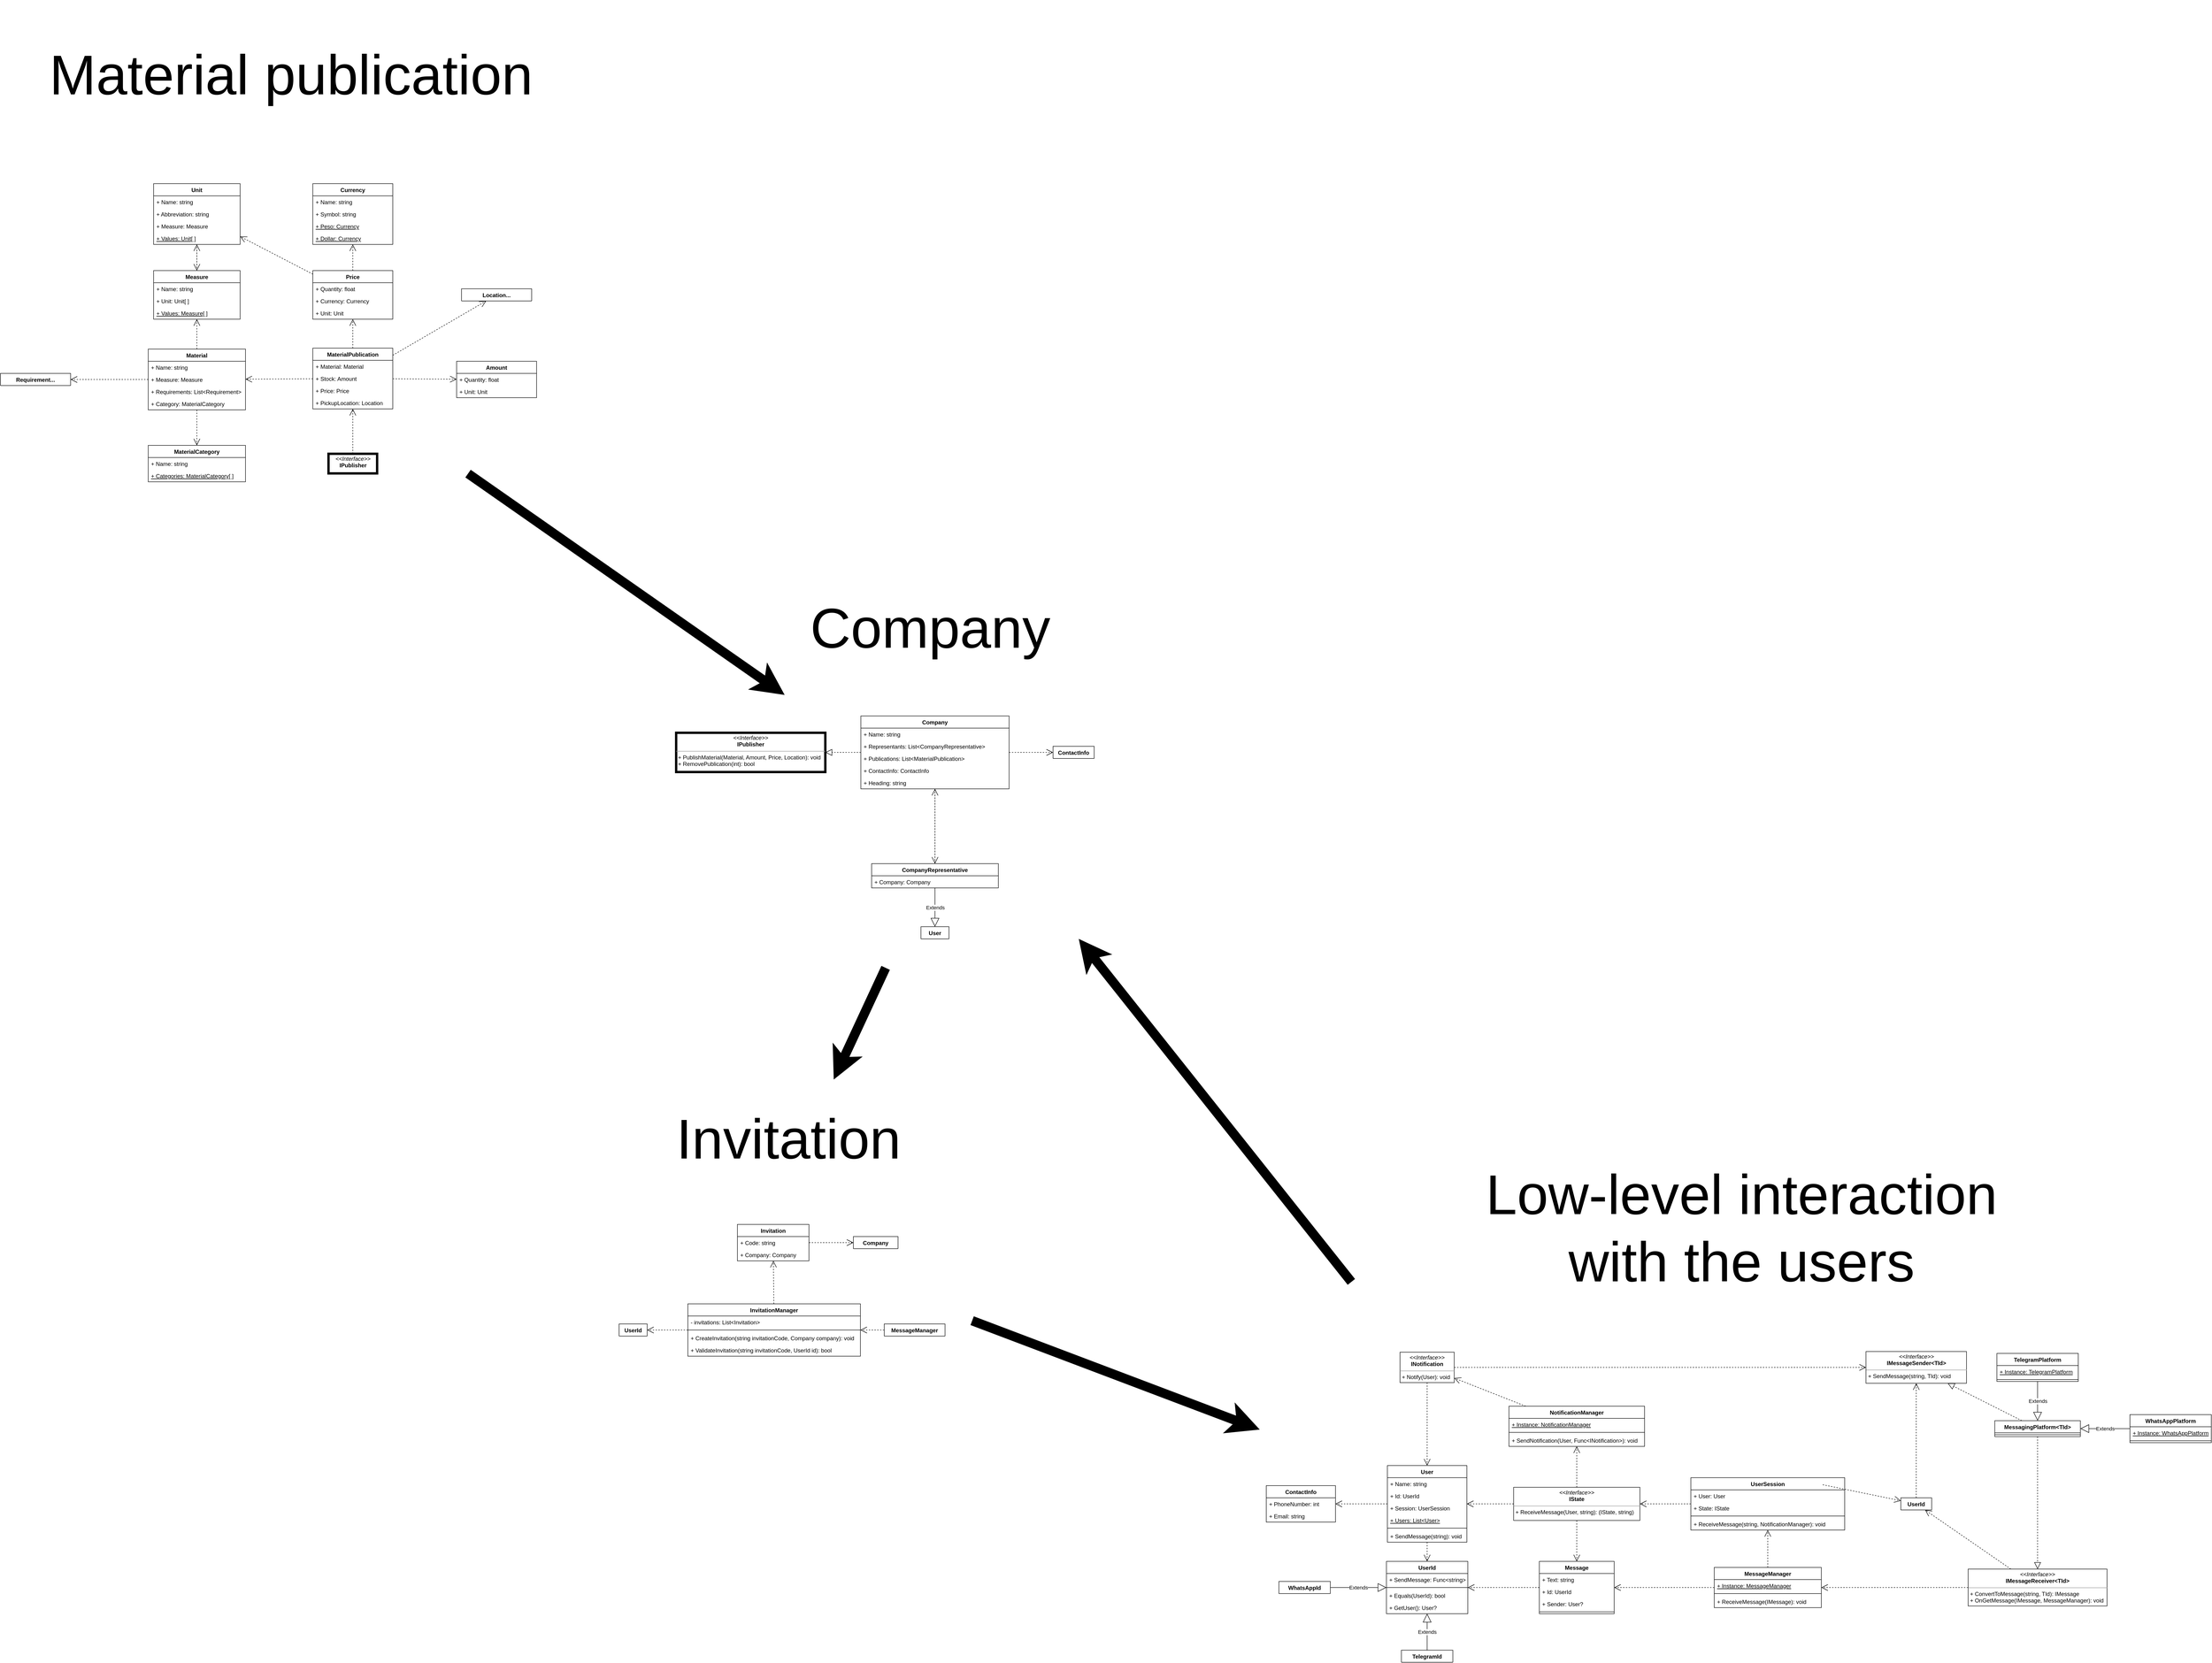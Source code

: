<mxfile>
    <diagram id="C5RBs43oDa-KdzZeNtuy" name="Page-1">
        <mxGraphModel dx="4149" dy="3430" grid="0" gridSize="10" guides="1" tooltips="1" connect="1" arrows="1" fold="1" page="0" pageScale="1" pageWidth="827" pageHeight="1169" math="0" shadow="0">
            <root>
                <mxCell id="WIyWlLk6GJQsqaUBKTNV-0"/>
                <mxCell id="WIyWlLk6GJQsqaUBKTNV-1" parent="WIyWlLk6GJQsqaUBKTNV-0"/>
                <mxCell id="SNIHwiunDkbFm7c5sR0U-5" value="User" style="swimlane;fontStyle=1;align=center;verticalAlign=top;childLayout=stackLayout;horizontal=1;startSize=26;horizontalStack=0;resizeParent=1;resizeParentMax=0;resizeLast=0;collapsible=1;marginBottom=0;fillColor=#FFFFFF;fontColor=#000000;" parent="WIyWlLk6GJQsqaUBKTNV-1" vertex="1">
                    <mxGeometry x="-77" y="508" width="170" height="164" as="geometry">
                        <mxRectangle x="80" y="60" width="60" height="26" as="alternateBounds"/>
                    </mxGeometry>
                </mxCell>
                <mxCell id="SNIHwiunDkbFm7c5sR0U-9" value="+ Name: string" style="text;strokeColor=none;align=left;verticalAlign=top;spacingLeft=4;spacingRight=4;overflow=hidden;rotatable=0;points=[[0,0.5],[1,0.5]];portConstraint=eastwest;fillColor=none;" parent="SNIHwiunDkbFm7c5sR0U-5" vertex="1">
                    <mxGeometry y="26" width="170" height="26" as="geometry"/>
                </mxCell>
                <mxCell id="1" value="+ Id: UserId" style="text;strokeColor=none;align=left;verticalAlign=top;spacingLeft=4;spacingRight=4;overflow=hidden;rotatable=0;points=[[0,0.5],[1,0.5]];portConstraint=eastwest;fillColor=none;" parent="SNIHwiunDkbFm7c5sR0U-5" vertex="1">
                    <mxGeometry y="52" width="170" height="26" as="geometry"/>
                </mxCell>
                <mxCell id="Xsf8VFBO3j0tMAS3_5td-28" value="+ Session: UserSession" style="text;strokeColor=none;align=left;verticalAlign=top;spacingLeft=4;spacingRight=4;overflow=hidden;rotatable=0;points=[[0,0.5],[1,0.5]];portConstraint=eastwest;fillColor=none;" parent="SNIHwiunDkbFm7c5sR0U-5" vertex="1">
                    <mxGeometry y="78" width="170" height="26" as="geometry"/>
                </mxCell>
                <mxCell id="SNIHwiunDkbFm7c5sR0U-35" value="+ Users: List&lt;User&gt;" style="text;strokeColor=none;align=left;verticalAlign=top;spacingLeft=4;spacingRight=4;overflow=hidden;rotatable=0;points=[[0,0.5],[1,0.5]];portConstraint=eastwest;fontStyle=4;fillColor=none;" parent="SNIHwiunDkbFm7c5sR0U-5" vertex="1">
                    <mxGeometry y="104" width="170" height="26" as="geometry"/>
                </mxCell>
                <mxCell id="SNIHwiunDkbFm7c5sR0U-7" value="" style="line;strokeWidth=1;align=left;verticalAlign=middle;spacingTop=-1;spacingLeft=3;spacingRight=3;rotatable=0;labelPosition=right;points=[];portConstraint=eastwest;fillColor=none;" parent="SNIHwiunDkbFm7c5sR0U-5" vertex="1">
                    <mxGeometry y="130" width="170" height="8" as="geometry"/>
                </mxCell>
                <mxCell id="0" value="+ SendMessage(string): void" style="text;strokeColor=none;align=left;verticalAlign=top;spacingLeft=4;spacingRight=4;overflow=hidden;rotatable=0;points=[[0,0.5],[1,0.5]];portConstraint=eastwest;fillColor=none;" parent="SNIHwiunDkbFm7c5sR0U-5" vertex="1">
                    <mxGeometry y="138" width="170" height="26" as="geometry"/>
                </mxCell>
                <mxCell id="SNIHwiunDkbFm7c5sR0U-15" value="UserSession" style="swimlane;fontStyle=1;align=center;verticalAlign=top;childLayout=stackLayout;horizontal=1;startSize=26;horizontalStack=0;resizeParent=1;resizeParentMax=0;resizeLast=0;collapsible=1;marginBottom=0;fillColor=#FFFFFF;fontColor=#000000;" parent="WIyWlLk6GJQsqaUBKTNV-1" vertex="1">
                    <mxGeometry x="572" y="534" width="329" height="112" as="geometry">
                        <mxRectangle x="684" y="-24" width="110" height="26" as="alternateBounds"/>
                    </mxGeometry>
                </mxCell>
                <mxCell id="SNIHwiunDkbFm7c5sR0U-16" value="+ User: User" style="text;strokeColor=none;align=left;verticalAlign=top;spacingLeft=4;spacingRight=4;overflow=hidden;rotatable=0;points=[[0,0.5],[1,0.5]];portConstraint=eastwest;fillColor=none;" parent="SNIHwiunDkbFm7c5sR0U-15" vertex="1">
                    <mxGeometry y="26" width="329" height="26" as="geometry"/>
                </mxCell>
                <mxCell id="Xsf8VFBO3j0tMAS3_5td-1" value="+ State: IState" style="text;strokeColor=none;align=left;verticalAlign=top;spacingLeft=4;spacingRight=4;overflow=hidden;rotatable=0;points=[[0,0.5],[1,0.5]];portConstraint=eastwest;fillColor=none;" parent="SNIHwiunDkbFm7c5sR0U-15" vertex="1">
                    <mxGeometry y="52" width="329" height="26" as="geometry"/>
                </mxCell>
                <mxCell id="SNIHwiunDkbFm7c5sR0U-17" value="" style="line;strokeWidth=1;align=left;verticalAlign=middle;spacingTop=-1;spacingLeft=3;spacingRight=3;rotatable=0;labelPosition=right;points=[];portConstraint=eastwest;fillColor=none;" parent="SNIHwiunDkbFm7c5sR0U-15" vertex="1">
                    <mxGeometry y="78" width="329" height="8" as="geometry"/>
                </mxCell>
                <mxCell id="SNIHwiunDkbFm7c5sR0U-18" value="+ ReceiveMessage(string, NotificationManager): void" style="text;strokeColor=none;align=left;verticalAlign=top;spacingLeft=4;spacingRight=4;overflow=hidden;rotatable=0;points=[[0,0.5],[1,0.5]];portConstraint=eastwest;fillColor=none;" parent="SNIHwiunDkbFm7c5sR0U-15" vertex="1">
                    <mxGeometry y="86" width="329" height="26" as="geometry"/>
                </mxCell>
                <mxCell id="SNIHwiunDkbFm7c5sR0U-19" value="Message" style="swimlane;fontStyle=1;align=center;verticalAlign=top;childLayout=stackLayout;horizontal=1;startSize=26;horizontalStack=0;resizeParent=1;resizeParentMax=0;resizeLast=0;collapsible=1;marginBottom=0;fillColor=#FFFFFF;fontColor=#000000;" parent="WIyWlLk6GJQsqaUBKTNV-1" vertex="1">
                    <mxGeometry x="248" y="713" width="160" height="112" as="geometry">
                        <mxRectangle x="300" y="185" width="90" height="26" as="alternateBounds"/>
                    </mxGeometry>
                </mxCell>
                <mxCell id="SNIHwiunDkbFm7c5sR0U-20" value="+ Text: string" style="text;strokeColor=none;align=left;verticalAlign=top;spacingLeft=4;spacingRight=4;overflow=hidden;rotatable=0;points=[[0,0.5],[1,0.5]];portConstraint=eastwest;fillColor=none;" parent="SNIHwiunDkbFm7c5sR0U-19" vertex="1">
                    <mxGeometry y="26" width="160" height="26" as="geometry"/>
                </mxCell>
                <mxCell id="Xsf8VFBO3j0tMAS3_5td-10" value="+ Id: UserId" style="text;strokeColor=none;align=left;verticalAlign=top;spacingLeft=4;spacingRight=4;overflow=hidden;rotatable=0;points=[[0,0.5],[1,0.5]];portConstraint=eastwest;fillColor=none;" parent="SNIHwiunDkbFm7c5sR0U-19" vertex="1">
                    <mxGeometry y="52" width="160" height="26" as="geometry"/>
                </mxCell>
                <mxCell id="16" value="+ Sender: User?" style="text;strokeColor=none;align=left;verticalAlign=top;spacingLeft=4;spacingRight=4;overflow=hidden;rotatable=0;points=[[0,0.5],[1,0.5]];portConstraint=eastwest;fillColor=none;" parent="SNIHwiunDkbFm7c5sR0U-19" vertex="1">
                    <mxGeometry y="78" width="160" height="26" as="geometry"/>
                </mxCell>
                <mxCell id="SNIHwiunDkbFm7c5sR0U-21" value="" style="line;strokeWidth=1;align=left;verticalAlign=middle;spacingTop=-1;spacingLeft=3;spacingRight=3;rotatable=0;labelPosition=right;points=[];portConstraint=eastwest;fillColor=none;" parent="SNIHwiunDkbFm7c5sR0U-19" vertex="1">
                    <mxGeometry y="104" width="160" height="8" as="geometry"/>
                </mxCell>
                <mxCell id="SNIHwiunDkbFm7c5sR0U-23" value="NotificationManager" style="swimlane;fontStyle=1;align=center;verticalAlign=top;childLayout=stackLayout;horizontal=1;startSize=26;horizontalStack=0;resizeParent=1;resizeParentMax=0;resizeLast=0;collapsible=1;marginBottom=0;fillColor=#FFFFFF;fontColor=#000000;" parent="WIyWlLk6GJQsqaUBKTNV-1" vertex="1">
                    <mxGeometry x="183" y="381" width="290" height="86" as="geometry">
                        <mxRectangle x="530" y="280" width="150" height="26" as="alternateBounds"/>
                    </mxGeometry>
                </mxCell>
                <mxCell id="SNIHwiunDkbFm7c5sR0U-26" value="+ Instance: NotificationManager" style="text;strokeColor=none;align=left;verticalAlign=top;spacingLeft=4;spacingRight=4;overflow=hidden;rotatable=0;points=[[0,0.5],[1,0.5]];portConstraint=eastwest;fillColor=none;fontStyle=4" parent="SNIHwiunDkbFm7c5sR0U-23" vertex="1">
                    <mxGeometry y="26" width="290" height="26" as="geometry"/>
                </mxCell>
                <mxCell id="SNIHwiunDkbFm7c5sR0U-25" value="" style="line;strokeWidth=1;align=left;verticalAlign=middle;spacingTop=-1;spacingLeft=3;spacingRight=3;rotatable=0;labelPosition=right;points=[];portConstraint=eastwest;fillColor=none;" parent="SNIHwiunDkbFm7c5sR0U-23" vertex="1">
                    <mxGeometry y="52" width="290" height="8" as="geometry"/>
                </mxCell>
                <mxCell id="Xsf8VFBO3j0tMAS3_5td-30" value="+ SendNotification(User, Func&lt;INotification&gt;): void" style="text;strokeColor=none;align=left;verticalAlign=top;spacingLeft=4;spacingRight=4;overflow=hidden;rotatable=0;points=[[0,0.5],[1,0.5]];portConstraint=eastwest;fillColor=none;" parent="SNIHwiunDkbFm7c5sR0U-23" vertex="1">
                    <mxGeometry y="60" width="290" height="26" as="geometry"/>
                </mxCell>
                <mxCell id="Xsf8VFBO3j0tMAS3_5td-4" value="" style="endArrow=open;endSize=12;dashed=1;html=1;rounded=0;" parent="WIyWlLk6GJQsqaUBKTNV-1" source="SNIHwiunDkbFm7c5sR0U-15" target="35" edge="1">
                    <mxGeometry x="0.004" y="105" width="160" relative="1" as="geometry">
                        <mxPoint x="238" y="828" as="sourcePoint"/>
                        <mxPoint x="528" y="590" as="targetPoint"/>
                        <mxPoint as="offset"/>
                    </mxGeometry>
                </mxCell>
                <mxCell id="Xsf8VFBO3j0tMAS3_5td-5" value="" style="endArrow=open;endSize=12;dashed=1;html=1;rounded=0;" parent="WIyWlLk6GJQsqaUBKTNV-1" source="35" target="SNIHwiunDkbFm7c5sR0U-23" edge="1">
                    <mxGeometry x="0.004" y="105" width="160" relative="1" as="geometry">
                        <mxPoint x="328" y="560" as="sourcePoint"/>
                        <mxPoint x="91.65" y="978" as="targetPoint"/>
                        <mxPoint as="offset"/>
                    </mxGeometry>
                </mxCell>
                <mxCell id="Xsf8VFBO3j0tMAS3_5td-7" value="" style="endArrow=open;endSize=12;dashed=1;html=1;rounded=0;" parent="WIyWlLk6GJQsqaUBKTNV-1" source="SNIHwiunDkbFm7c5sR0U-23" target="33" edge="1">
                    <mxGeometry x="0.004" y="105" width="160" relative="1" as="geometry">
                        <mxPoint x="298" y="1008" as="sourcePoint"/>
                        <mxPoint x="88.0" y="424" as="targetPoint"/>
                        <mxPoint as="offset"/>
                    </mxGeometry>
                </mxCell>
                <mxCell id="Xsf8VFBO3j0tMAS3_5td-20" value="MessageManager" style="swimlane;fontStyle=1;align=center;verticalAlign=top;childLayout=stackLayout;horizontal=1;startSize=26;horizontalStack=0;resizeParent=1;resizeParentMax=0;resizeLast=0;collapsible=1;marginBottom=0;fillColor=#FFFFFF;fontColor=#000000;" parent="WIyWlLk6GJQsqaUBKTNV-1" vertex="1">
                    <mxGeometry x="622" y="726" width="229" height="86" as="geometry">
                        <mxRectangle x="550" y="283" width="130" height="26" as="alternateBounds"/>
                    </mxGeometry>
                </mxCell>
                <mxCell id="15" value="+ Instance: MessageManager" style="text;strokeColor=none;align=left;verticalAlign=top;spacingLeft=4;spacingRight=4;overflow=hidden;rotatable=0;points=[[0,0.5],[1,0.5]];portConstraint=eastwest;fillColor=none;fontStyle=4" parent="Xsf8VFBO3j0tMAS3_5td-20" vertex="1">
                    <mxGeometry y="26" width="229" height="26" as="geometry"/>
                </mxCell>
                <mxCell id="Xsf8VFBO3j0tMAS3_5td-21" value="" style="line;strokeWidth=1;align=left;verticalAlign=middle;spacingTop=-1;spacingLeft=3;spacingRight=3;rotatable=0;labelPosition=right;points=[];portConstraint=eastwest;fillColor=none;" parent="Xsf8VFBO3j0tMAS3_5td-20" vertex="1">
                    <mxGeometry y="52" width="229" height="8" as="geometry"/>
                </mxCell>
                <mxCell id="Xsf8VFBO3j0tMAS3_5td-22" value="+ ReceiveMessage(IMessage): void" style="text;strokeColor=none;align=left;verticalAlign=top;spacingLeft=4;spacingRight=4;overflow=hidden;rotatable=0;points=[[0,0.5],[1,0.5]];portConstraint=eastwest;fillColor=none;" parent="Xsf8VFBO3j0tMAS3_5td-20" vertex="1">
                    <mxGeometry y="60" width="229" height="26" as="geometry"/>
                </mxCell>
                <mxCell id="Xsf8VFBO3j0tMAS3_5td-24" value="" style="endArrow=open;endSize=12;dashed=1;html=1;rounded=0;" parent="WIyWlLk6GJQsqaUBKTNV-1" source="34" target="Xsf8VFBO3j0tMAS3_5td-20" edge="1">
                    <mxGeometry x="0.004" y="105" width="160" relative="1" as="geometry">
                        <mxPoint x="957" y="769" as="sourcePoint"/>
                        <mxPoint x="681.782" y="746" as="targetPoint"/>
                        <mxPoint as="offset"/>
                    </mxGeometry>
                </mxCell>
                <mxCell id="Xsf8VFBO3j0tMAS3_5td-25" value="" style="endArrow=open;endSize=12;dashed=1;html=1;rounded=0;" parent="WIyWlLk6GJQsqaUBKTNV-1" source="Xsf8VFBO3j0tMAS3_5td-20" target="SNIHwiunDkbFm7c5sR0U-19" edge="1">
                    <mxGeometry x="0.004" y="105" width="160" relative="1" as="geometry">
                        <mxPoint x="908" y="1046" as="sourcePoint"/>
                        <mxPoint x="268" y="1016" as="targetPoint"/>
                        <mxPoint as="offset"/>
                    </mxGeometry>
                </mxCell>
                <mxCell id="Xsf8VFBO3j0tMAS3_5td-29" value="" style="endArrow=open;endSize=12;dashed=1;html=1;rounded=0;" parent="WIyWlLk6GJQsqaUBKTNV-1" source="33" target="SNIHwiunDkbFm7c5sR0U-5" edge="1">
                    <mxGeometry x="0.004" y="105" width="160" relative="1" as="geometry">
                        <mxPoint x="8" y="454" as="sourcePoint"/>
                        <mxPoint x="218" y="728" as="targetPoint"/>
                        <mxPoint as="offset"/>
                    </mxGeometry>
                </mxCell>
                <mxCell id="Xsf8VFBO3j0tMAS3_5td-31" value="" style="endArrow=open;endSize=12;dashed=1;html=1;rounded=0;" parent="WIyWlLk6GJQsqaUBKTNV-1" source="35" target="SNIHwiunDkbFm7c5sR0U-5" edge="1">
                    <mxGeometry x="0.004" y="105" width="160" relative="1" as="geometry">
                        <mxPoint x="128" y="590" as="sourcePoint"/>
                        <mxPoint x="158" y="608" as="targetPoint"/>
                        <mxPoint as="offset"/>
                    </mxGeometry>
                </mxCell>
                <mxCell id="Xsf8VFBO3j0tMAS3_5td-32" value="" style="endArrow=open;endSize=12;dashed=1;html=1;rounded=0;" parent="WIyWlLk6GJQsqaUBKTNV-1" source="35" target="SNIHwiunDkbFm7c5sR0U-19" edge="1">
                    <mxGeometry x="0.004" y="105" width="160" relative="1" as="geometry">
                        <mxPoint x="328" y="620" as="sourcePoint"/>
                        <mxPoint x="328" y="668" as="targetPoint"/>
                        <mxPoint as="offset"/>
                    </mxGeometry>
                </mxCell>
                <mxCell id="4" value="UserId" style="swimlane;fontStyle=1;align=center;verticalAlign=top;childLayout=stackLayout;horizontal=1;startSize=26;horizontalStack=0;resizeParent=1;resizeParentMax=0;resizeLast=0;collapsible=1;marginBottom=0;fillColor=#FFFFFF;fontColor=#000000;" parent="WIyWlLk6GJQsqaUBKTNV-1" vertex="1">
                    <mxGeometry x="-79" y="713" width="174" height="112" as="geometry">
                        <mxRectangle x="33" y="155" width="60" height="26" as="alternateBounds"/>
                    </mxGeometry>
                </mxCell>
                <mxCell id="54" value="+ SendMessage: Func&lt;string&gt;" style="text;strokeColor=none;align=left;verticalAlign=top;spacingLeft=4;spacingRight=4;overflow=hidden;rotatable=0;points=[[0,0.5],[1,0.5]];portConstraint=eastwest;fillColor=none;" parent="4" vertex="1">
                    <mxGeometry y="26" width="174" height="26" as="geometry"/>
                </mxCell>
                <mxCell id="9" value="" style="line;strokeWidth=1;align=left;verticalAlign=middle;spacingTop=-1;spacingLeft=3;spacingRight=3;rotatable=0;labelPosition=right;points=[];portConstraint=eastwest;fillColor=none;" parent="4" vertex="1">
                    <mxGeometry y="52" width="174" height="8" as="geometry"/>
                </mxCell>
                <mxCell id="56" value="+ Equals(UserId): bool" style="text;strokeColor=none;align=left;verticalAlign=top;spacingLeft=4;spacingRight=4;overflow=hidden;rotatable=0;points=[[0,0.5],[1,0.5]];portConstraint=eastwest;fontStyle=0;fillColor=none;" parent="4" vertex="1">
                    <mxGeometry y="60" width="174" height="26" as="geometry"/>
                </mxCell>
                <mxCell id="57" value="+ GetUser(): User?" style="text;strokeColor=none;align=left;verticalAlign=top;spacingLeft=4;spacingRight=4;overflow=hidden;rotatable=0;points=[[0,0.5],[1,0.5]];portConstraint=eastwest;fontStyle=0;fillColor=none;" parent="4" vertex="1">
                    <mxGeometry y="86" width="174" height="26" as="geometry"/>
                </mxCell>
                <mxCell id="12" value="" style="endArrow=open;endSize=12;dashed=1;html=1;rounded=0;" parent="WIyWlLk6GJQsqaUBKTNV-1" source="SNIHwiunDkbFm7c5sR0U-5" target="4" edge="1">
                    <mxGeometry x="0.004" y="105" width="160" relative="1" as="geometry">
                        <mxPoint x="608" y="854.456" as="sourcePoint"/>
                        <mxPoint x="518" y="823.509" as="targetPoint"/>
                        <mxPoint as="offset"/>
                    </mxGeometry>
                </mxCell>
                <mxCell id="13" value="" style="endArrow=open;endSize=12;dashed=1;html=1;rounded=0;" parent="WIyWlLk6GJQsqaUBKTNV-1" source="SNIHwiunDkbFm7c5sR0U-19" target="4" edge="1">
                    <mxGeometry x="0.004" y="105" width="160" relative="1" as="geometry">
                        <mxPoint x="542.412" y="749" as="sourcePoint"/>
                        <mxPoint x="328" y="786" as="targetPoint"/>
                        <mxPoint as="offset"/>
                    </mxGeometry>
                </mxCell>
                <mxCell id="14" value="" style="endArrow=open;endSize=12;dashed=1;html=1;rounded=0;" parent="WIyWlLk6GJQsqaUBKTNV-1" source="Xsf8VFBO3j0tMAS3_5td-20" target="SNIHwiunDkbFm7c5sR0U-15" edge="1">
                    <mxGeometry x="0.004" y="105" width="160" relative="1" as="geometry">
                        <mxPoint x="524" y="851" as="sourcePoint"/>
                        <mxPoint x="612" y="668" as="targetPoint"/>
                        <mxPoint as="offset"/>
                    </mxGeometry>
                </mxCell>
                <mxCell id="26" value="" style="endArrow=open;endSize=12;dashed=1;html=1;rounded=0;" parent="WIyWlLk6GJQsqaUBKTNV-1" target="41" edge="1">
                    <mxGeometry x="0.004" y="105" width="160" relative="1" as="geometry">
                        <mxPoint x="854" y="549" as="sourcePoint"/>
                        <mxPoint x="1028" y="597" as="targetPoint"/>
                        <mxPoint as="offset"/>
                    </mxGeometry>
                </mxCell>
                <mxCell id="27" value="MessagingPlatform&lt;TId&gt;" style="swimlane;fontStyle=1;align=center;verticalAlign=top;childLayout=stackLayout;horizontal=1;startSize=26;horizontalStack=0;resizeParent=1;resizeParentMax=0;resizeLast=0;collapsible=1;marginBottom=0;fillColor=#FFFFFF;fontColor=#000000;" parent="WIyWlLk6GJQsqaUBKTNV-1" vertex="1">
                    <mxGeometry x="1222" y="412" width="183" height="34" as="geometry">
                        <mxRectangle x="1157" y="-151" width="140" height="26" as="alternateBounds"/>
                    </mxGeometry>
                </mxCell>
                <mxCell id="28" value="" style="line;strokeWidth=1;align=left;verticalAlign=middle;spacingTop=-1;spacingLeft=3;spacingRight=3;rotatable=0;labelPosition=right;points=[];portConstraint=eastwest;fillColor=none;" parent="27" vertex="1">
                    <mxGeometry y="26" width="183" height="8" as="geometry"/>
                </mxCell>
                <mxCell id="30" value="" style="endArrow=block;dashed=1;endFill=0;endSize=12;html=1;" parent="WIyWlLk6GJQsqaUBKTNV-1" source="27" target="34" edge="1">
                    <mxGeometry width="160" relative="1" as="geometry">
                        <mxPoint x="847" y="610" as="sourcePoint"/>
                        <mxPoint x="1086" y="707" as="targetPoint"/>
                    </mxGeometry>
                </mxCell>
                <mxCell id="31" value="" style="endArrow=block;dashed=1;endFill=0;endSize=12;html=1;" parent="WIyWlLk6GJQsqaUBKTNV-1" source="27" target="32" edge="1">
                    <mxGeometry width="160" relative="1" as="geometry">
                        <mxPoint x="1067" y="430" as="sourcePoint"/>
                        <mxPoint x="1067" y="749" as="targetPoint"/>
                    </mxGeometry>
                </mxCell>
                <mxCell id="32" value="&lt;p style=&quot;margin: 0px ; margin-top: 4px ; text-align: center&quot;&gt;&lt;i&gt;&amp;lt;&amp;lt;Interface&amp;gt;&amp;gt;&lt;/i&gt;&lt;br&gt;&lt;b&gt;IMessageSender&amp;lt;TId&amp;gt;&lt;/b&gt;&lt;/p&gt;&lt;hr size=&quot;1&quot;&gt;&lt;p style=&quot;margin: 0px ; margin-left: 4px&quot;&gt;+ SendMessage(string, TId): void&lt;/p&gt;" style="verticalAlign=top;align=left;overflow=fill;fontSize=12;fontFamily=Helvetica;html=1;" parent="WIyWlLk6GJQsqaUBKTNV-1" vertex="1">
                    <mxGeometry x="946.5" y="264" width="215" height="68" as="geometry"/>
                </mxCell>
                <mxCell id="33" value="&lt;p style=&quot;margin: 0px ; margin-top: 4px ; text-align: center&quot;&gt;&lt;i&gt;&amp;lt;&amp;lt;Interface&amp;gt;&amp;gt;&lt;/i&gt;&lt;br&gt;&lt;b&gt;INotification&lt;/b&gt;&lt;/p&gt;&lt;hr size=&quot;1&quot;&gt;&lt;p style=&quot;margin: 0px ; margin-left: 4px&quot;&gt;&lt;/p&gt;&lt;p style=&quot;margin: 0px ; margin-left: 4px&quot;&gt;+ Notify(User): void&lt;/p&gt;" style="verticalAlign=top;align=left;overflow=fill;fontSize=12;fontFamily=Helvetica;html=1;" parent="WIyWlLk6GJQsqaUBKTNV-1" vertex="1">
                    <mxGeometry x="-50" y="265.5" width="116" height="65" as="geometry"/>
                </mxCell>
                <mxCell id="34" value="&lt;p style=&quot;margin: 0px ; margin-top: 4px ; text-align: center&quot;&gt;&lt;i&gt;&amp;lt;&amp;lt;Interface&amp;gt;&amp;gt;&lt;/i&gt;&lt;br&gt;&lt;b&gt;IMessageReceiver&amp;lt;TId&amp;gt;&lt;/b&gt;&lt;/p&gt;&lt;hr size=&quot;1&quot;&gt;&lt;p style=&quot;margin: 0px ; margin-left: 4px&quot;&gt;&lt;/p&gt;&lt;p style=&quot;margin: 0px ; margin-left: 4px&quot;&gt;+ ConvertToMessage(string, TId): IMessage&lt;br&gt;&lt;/p&gt;&lt;p style=&quot;margin: 0px ; margin-left: 4px&quot;&gt;+ OnGetMessage(IMessage, MessageManager): void&lt;/p&gt;" style="verticalAlign=top;align=left;overflow=fill;fontSize=12;fontFamily=Helvetica;html=1;" parent="WIyWlLk6GJQsqaUBKTNV-1" vertex="1">
                    <mxGeometry x="1165" y="729.5" width="297" height="79" as="geometry"/>
                </mxCell>
                <mxCell id="35" value="&lt;p style=&quot;margin: 0px ; margin-top: 4px ; text-align: center&quot;&gt;&lt;i&gt;&amp;lt;&amp;lt;Interface&amp;gt;&amp;gt;&lt;/i&gt;&lt;br&gt;&lt;b&gt;IState&lt;/b&gt;&lt;/p&gt;&lt;hr size=&quot;1&quot;&gt;&lt;p style=&quot;margin: 0px ; margin-left: 4px&quot;&gt;&lt;/p&gt;&lt;p style=&quot;margin: 0px ; margin-left: 4px&quot;&gt;+ ReceiveMessage(User, string): (IState, string)&lt;/p&gt;&lt;br&gt;&lt;p style=&quot;margin: 0px 0px 0px 4px&quot;&gt;&lt;/p&gt;&lt;p style=&quot;margin: 0px 0px 0px 4px&quot;&gt;&lt;/p&gt;&lt;p style=&quot;margin: 0px 0px 0px 4px&quot;&gt;&lt;/p&gt;&lt;p style=&quot;margin: 0px 0px 0px 4px&quot;&gt;&lt;/p&gt;&lt;p style=&quot;margin: 0px 0px 0px 4px&quot;&gt;&lt;/p&gt;&lt;p style=&quot;margin: 0px 0px 0px 4px&quot;&gt;&lt;/p&gt;" style="verticalAlign=top;align=left;overflow=fill;fontSize=12;fontFamily=Helvetica;html=1;" parent="WIyWlLk6GJQsqaUBKTNV-1" vertex="1">
                    <mxGeometry x="193" y="554.5" width="270" height="71" as="geometry"/>
                </mxCell>
                <mxCell id="41" value="UserId" style="swimlane;fontStyle=1;align=center;verticalAlign=top;childLayout=stackLayout;horizontal=1;startSize=26;horizontalStack=0;resizeParent=1;resizeParentMax=0;resizeLast=0;collapsible=1;marginBottom=0;fillColor=#FFFFFF;fontColor=#000000;" parent="WIyWlLk6GJQsqaUBKTNV-1" vertex="1" collapsed="1">
                    <mxGeometry x="1021" y="577" width="66" height="26" as="geometry">
                        <mxRectangle x="1511" y="-136" width="181" height="112" as="alternateBounds"/>
                    </mxGeometry>
                </mxCell>
                <mxCell id="46" value="" style="endArrow=open;endSize=12;dashed=1;html=1;rounded=0;" parent="WIyWlLk6GJQsqaUBKTNV-1" source="41" target="32" edge="1">
                    <mxGeometry x="0.004" y="105" width="160" relative="1" as="geometry">
                        <mxPoint x="776.5" y="544" as="sourcePoint"/>
                        <mxPoint x="777" y="445" as="targetPoint"/>
                        <mxPoint as="offset"/>
                    </mxGeometry>
                </mxCell>
                <mxCell id="47" value="" style="endArrow=open;endSize=12;dashed=1;html=1;rounded=0;" parent="WIyWlLk6GJQsqaUBKTNV-1" source="34" target="41" edge="1">
                    <mxGeometry x="0.004" y="105" width="160" relative="1" as="geometry">
                        <mxPoint x="1081" y="600" as="sourcePoint"/>
                        <mxPoint x="1174" y="478" as="targetPoint"/>
                        <mxPoint as="offset"/>
                    </mxGeometry>
                </mxCell>
                <mxCell id="59" value="Extends" style="endArrow=block;endSize=16;endFill=0;html=1;" parent="WIyWlLk6GJQsqaUBKTNV-1" source="60" target="4" edge="1">
                    <mxGeometry width="160" relative="1" as="geometry">
                        <mxPoint x="-254" y="814" as="sourcePoint"/>
                        <mxPoint x="-94" y="814" as="targetPoint"/>
                    </mxGeometry>
                </mxCell>
                <mxCell id="60" value="WhatsAppId" style="swimlane;fontStyle=1;align=center;verticalAlign=top;childLayout=stackLayout;horizontal=1;startSize=26;horizontalStack=0;resizeParent=1;resizeParentMax=0;resizeLast=0;collapsible=1;marginBottom=0;fillColor=#FFFFFF;fontColor=#000000;" parent="WIyWlLk6GJQsqaUBKTNV-1" vertex="1" collapsed="1">
                    <mxGeometry x="-309" y="756" width="110" height="26" as="geometry">
                        <mxRectangle x="-235" y="65" width="174" height="34" as="alternateBounds"/>
                    </mxGeometry>
                </mxCell>
                <mxCell id="62" value="" style="line;strokeWidth=1;align=left;verticalAlign=middle;spacingTop=-1;spacingLeft=3;spacingRight=3;rotatable=0;labelPosition=right;points=[];portConstraint=eastwest;fillColor=none;" parent="60" vertex="1">
                    <mxGeometry y="26" width="110" height="8" as="geometry"/>
                </mxCell>
                <mxCell id="65" value="TelegramId" style="swimlane;fontStyle=1;align=center;verticalAlign=top;childLayout=stackLayout;horizontal=1;startSize=26;horizontalStack=0;resizeParent=1;resizeParentMax=0;resizeLast=0;collapsible=1;marginBottom=0;fillColor=#FFFFFF;fontColor=#000000;" parent="WIyWlLk6GJQsqaUBKTNV-1" vertex="1" collapsed="1">
                    <mxGeometry x="-47" y="903" width="110" height="26" as="geometry">
                        <mxRectangle x="-235" y="65" width="174" height="34" as="alternateBounds"/>
                    </mxGeometry>
                </mxCell>
                <mxCell id="66" value="" style="line;strokeWidth=1;align=left;verticalAlign=middle;spacingTop=-1;spacingLeft=3;spacingRight=3;rotatable=0;labelPosition=right;points=[];portConstraint=eastwest;fillColor=none;" parent="65" vertex="1">
                    <mxGeometry y="26" width="110" height="8" as="geometry"/>
                </mxCell>
                <mxCell id="67" value="Extends" style="endArrow=block;endSize=16;endFill=0;html=1;" parent="WIyWlLk6GJQsqaUBKTNV-1" source="65" target="4" edge="1">
                    <mxGeometry width="160" relative="1" as="geometry">
                        <mxPoint x="-189" y="767.463" as="sourcePoint"/>
                        <mxPoint x="-69" y="742.293" as="targetPoint"/>
                    </mxGeometry>
                </mxCell>
                <mxCell id="68" value="TelegramPlatform" style="swimlane;fontStyle=1;align=center;verticalAlign=top;childLayout=stackLayout;horizontal=1;startSize=26;horizontalStack=0;resizeParent=1;resizeParentMax=0;resizeLast=0;collapsible=1;marginBottom=0;fillColor=#FFFFFF;fontColor=#000000;" parent="WIyWlLk6GJQsqaUBKTNV-1" vertex="1">
                    <mxGeometry x="1226.5" y="268" width="174" height="60" as="geometry">
                        <mxRectangle x="1308" y="-250" width="135" height="26" as="alternateBounds"/>
                    </mxGeometry>
                </mxCell>
                <mxCell id="72" value="+ Instance: TelegramPlatform" style="text;strokeColor=none;align=left;verticalAlign=top;spacingLeft=4;spacingRight=4;overflow=hidden;rotatable=0;points=[[0,0.5],[1,0.5]];portConstraint=eastwest;fillColor=none;fontStyle=4" parent="68" vertex="1">
                    <mxGeometry y="26" width="174" height="26" as="geometry"/>
                </mxCell>
                <mxCell id="69" value="" style="line;strokeWidth=1;align=left;verticalAlign=middle;spacingTop=-1;spacingLeft=3;spacingRight=3;rotatable=0;labelPosition=right;points=[];portConstraint=eastwest;fillColor=none;" parent="68" vertex="1">
                    <mxGeometry y="52" width="174" height="8" as="geometry"/>
                </mxCell>
                <mxCell id="71" value="Extends" style="endArrow=block;endSize=16;endFill=0;html=1;" parent="WIyWlLk6GJQsqaUBKTNV-1" source="68" target="27" edge="1">
                    <mxGeometry width="160" relative="1" as="geometry">
                        <mxPoint x="1267" y="365" as="sourcePoint"/>
                        <mxPoint x="1387" y="365" as="targetPoint"/>
                    </mxGeometry>
                </mxCell>
                <mxCell id="75" value="WhatsAppPlatform" style="swimlane;fontStyle=1;align=center;verticalAlign=top;childLayout=stackLayout;horizontal=1;startSize=26;horizontalStack=0;resizeParent=1;resizeParentMax=0;resizeLast=0;collapsible=1;marginBottom=0;fillColor=#FFFFFF;fontColor=#000000;" parent="WIyWlLk6GJQsqaUBKTNV-1" vertex="1">
                    <mxGeometry x="1511" y="399" width="174" height="60" as="geometry">
                        <mxRectangle x="1308" y="-250" width="135" height="26" as="alternateBounds"/>
                    </mxGeometry>
                </mxCell>
                <mxCell id="76" value="+ Instance: WhatsAppPlatform" style="text;strokeColor=none;align=left;verticalAlign=top;spacingLeft=4;spacingRight=4;overflow=hidden;rotatable=0;points=[[0,0.5],[1,0.5]];portConstraint=eastwest;fillColor=none;fontStyle=4" parent="75" vertex="1">
                    <mxGeometry y="26" width="174" height="26" as="geometry"/>
                </mxCell>
                <mxCell id="77" value="" style="line;strokeWidth=1;align=left;verticalAlign=middle;spacingTop=-1;spacingLeft=3;spacingRight=3;rotatable=0;labelPosition=right;points=[];portConstraint=eastwest;fillColor=none;" parent="75" vertex="1">
                    <mxGeometry y="52" width="174" height="8" as="geometry"/>
                </mxCell>
                <mxCell id="78" value="Extends" style="endArrow=block;endSize=16;endFill=0;html=1;" parent="WIyWlLk6GJQsqaUBKTNV-1" source="75" target="27" edge="1">
                    <mxGeometry width="160" relative="1" as="geometry">
                        <mxPoint x="1323.5" y="338" as="sourcePoint"/>
                        <mxPoint x="1415" y="498" as="targetPoint"/>
                    </mxGeometry>
                </mxCell>
                <mxCell id="79" value="" style="endArrow=open;endSize=12;dashed=1;html=1;rounded=0;" parent="WIyWlLk6GJQsqaUBKTNV-1" source="33" target="32" edge="1">
                    <mxGeometry x="0.004" y="105" width="160" relative="1" as="geometry">
                        <mxPoint x="18" y="340.5" as="sourcePoint"/>
                        <mxPoint x="18" y="518" as="targetPoint"/>
                        <mxPoint as="offset"/>
                    </mxGeometry>
                </mxCell>
                <mxCell id="87" value="UserId" style="swimlane;fontStyle=1;align=center;verticalAlign=top;childLayout=stackLayout;horizontal=1;startSize=26;horizontalStack=0;resizeParent=1;resizeParentMax=0;resizeLast=0;collapsible=1;marginBottom=0;fillColor=#FFFFFF;fontColor=#000000;" parent="WIyWlLk6GJQsqaUBKTNV-1" vertex="1" collapsed="1">
                    <mxGeometry x="-1720" y="205" width="60" height="26" as="geometry">
                        <mxRectangle x="2" y="-422" width="170" height="34" as="alternateBounds"/>
                    </mxGeometry>
                </mxCell>
                <mxCell id="94" value="Invitation" style="swimlane;fontStyle=1;align=center;verticalAlign=top;childLayout=stackLayout;horizontal=1;startSize=26;horizontalStack=0;resizeParent=1;resizeParentMax=0;resizeLast=0;collapsible=1;marginBottom=0;fillColor=#FFFFFF;fontColor=#000000;" parent="WIyWlLk6GJQsqaUBKTNV-1" vertex="1">
                    <mxGeometry x="-1467" y="-8" width="153" height="78" as="geometry">
                        <mxRectangle x="530" y="280" width="150" height="26" as="alternateBounds"/>
                    </mxGeometry>
                </mxCell>
                <mxCell id="95" value="+ Code: string" style="text;strokeColor=none;align=left;verticalAlign=top;spacingLeft=4;spacingRight=4;overflow=hidden;rotatable=0;points=[[0,0.5],[1,0.5]];portConstraint=eastwest;fillColor=none;fontStyle=0" parent="94" vertex="1">
                    <mxGeometry y="26" width="153" height="26" as="geometry"/>
                </mxCell>
                <mxCell id="98" value="+ Company: Company" style="text;strokeColor=none;align=left;verticalAlign=top;spacingLeft=4;spacingRight=4;overflow=hidden;rotatable=0;points=[[0,0.5],[1,0.5]];portConstraint=eastwest;fillColor=none;fontStyle=0" parent="94" vertex="1">
                    <mxGeometry y="52" width="153" height="26" as="geometry"/>
                </mxCell>
                <mxCell id="99" value="InvitationManager" style="swimlane;fontStyle=1;align=center;verticalAlign=top;childLayout=stackLayout;horizontal=1;startSize=26;horizontalStack=0;resizeParent=1;resizeParentMax=0;resizeLast=0;collapsible=1;marginBottom=0;fillColor=#FFFFFF;fontColor=#000000;" parent="WIyWlLk6GJQsqaUBKTNV-1" vertex="1">
                    <mxGeometry x="-1573" y="162" width="369" height="112" as="geometry">
                        <mxRectangle x="136" y="-452" width="150" height="26" as="alternateBounds"/>
                    </mxGeometry>
                </mxCell>
                <mxCell id="100" value="- invitations: List&lt;Invitation&gt;" style="text;strokeColor=none;align=left;verticalAlign=top;spacingLeft=4;spacingRight=4;overflow=hidden;rotatable=0;points=[[0,0.5],[1,0.5]];portConstraint=eastwest;fillColor=none;fontStyle=0" parent="99" vertex="1">
                    <mxGeometry y="26" width="369" height="26" as="geometry"/>
                </mxCell>
                <mxCell id="96" value="" style="line;strokeWidth=1;align=left;verticalAlign=middle;spacingTop=-1;spacingLeft=3;spacingRight=3;rotatable=0;labelPosition=right;points=[];portConstraint=eastwest;fillColor=none;" parent="99" vertex="1">
                    <mxGeometry y="52" width="369" height="8" as="geometry"/>
                </mxCell>
                <mxCell id="101" value="+ CreateInvitation(string invitationCode, Company company): void" style="text;strokeColor=none;align=left;verticalAlign=top;spacingLeft=4;spacingRight=4;overflow=hidden;rotatable=0;points=[[0,0.5],[1,0.5]];portConstraint=eastwest;fillColor=none;fontStyle=0" parent="99" vertex="1">
                    <mxGeometry y="60" width="369" height="26" as="geometry"/>
                </mxCell>
                <mxCell id="106" value="+ ValidateInvitation(string invitationCode, UserId id): bool" style="text;strokeColor=none;align=left;verticalAlign=top;spacingLeft=4;spacingRight=4;overflow=hidden;rotatable=0;points=[[0,0.5],[1,0.5]];portConstraint=eastwest;fillColor=none;fontStyle=0" parent="99" vertex="1">
                    <mxGeometry y="86" width="369" height="26" as="geometry"/>
                </mxCell>
                <mxCell id="102" value="" style="endArrow=open;endSize=12;dashed=1;html=1;rounded=0;" parent="WIyWlLk6GJQsqaUBKTNV-1" source="99" target="87" edge="1">
                    <mxGeometry x="0.004" y="105" width="160" relative="1" as="geometry">
                        <mxPoint x="-1602" y="-9" as="sourcePoint"/>
                        <mxPoint x="-1672" y="32" as="targetPoint"/>
                        <mxPoint as="offset"/>
                    </mxGeometry>
                </mxCell>
                <mxCell id="103" value="" style="endArrow=open;endSize=12;dashed=1;html=1;rounded=0;" parent="WIyWlLk6GJQsqaUBKTNV-1" source="99" target="94" edge="1">
                    <mxGeometry x="0.004" y="105" width="160" relative="1" as="geometry">
                        <mxPoint x="-1565" y="-10" as="sourcePoint"/>
                        <mxPoint x="-1411" y="-134" as="targetPoint"/>
                        <mxPoint as="offset"/>
                    </mxGeometry>
                </mxCell>
                <mxCell id="108" value="Company" style="swimlane;fontStyle=1;align=center;verticalAlign=top;childLayout=stackLayout;horizontal=1;startSize=26;horizontalStack=0;resizeParent=1;resizeParentMax=0;resizeLast=0;collapsible=1;marginBottom=0;fillColor=#FFFFFF;fontColor=#000000;" parent="WIyWlLk6GJQsqaUBKTNV-1" vertex="1">
                    <mxGeometry x="-1203" y="-1096" width="317" height="156" as="geometry">
                        <mxRectangle x="530" y="280" width="150" height="26" as="alternateBounds"/>
                    </mxGeometry>
                </mxCell>
                <mxCell id="109" value="+ Name: string" style="text;strokeColor=none;align=left;verticalAlign=top;spacingLeft=4;spacingRight=4;overflow=hidden;rotatable=0;points=[[0,0.5],[1,0.5]];portConstraint=eastwest;fillColor=none;fontStyle=0" parent="108" vertex="1">
                    <mxGeometry y="26" width="317" height="26" as="geometry"/>
                </mxCell>
                <mxCell id="110" value="+ Representants: List&lt;CompanyRepresentative&gt;" style="text;strokeColor=none;align=left;verticalAlign=top;spacingLeft=4;spacingRight=4;overflow=hidden;rotatable=0;points=[[0,0.5],[1,0.5]];portConstraint=eastwest;fillColor=none;fontStyle=0" parent="108" vertex="1">
                    <mxGeometry y="52" width="317" height="26" as="geometry"/>
                </mxCell>
                <mxCell id="134" value="+ Publications: List&lt;MaterialPublication&gt;" style="text;strokeColor=none;align=left;verticalAlign=top;spacingLeft=4;spacingRight=4;overflow=hidden;rotatable=0;points=[[0,0.5],[1,0.5]];portConstraint=eastwest;fillColor=none;fontStyle=0" parent="108" vertex="1">
                    <mxGeometry y="78" width="317" height="26" as="geometry"/>
                </mxCell>
                <mxCell id="186" value="+ ContactInfo: ContactInfo" style="text;strokeColor=none;align=left;verticalAlign=top;spacingLeft=4;spacingRight=4;overflow=hidden;rotatable=0;points=[[0,0.5],[1,0.5]];portConstraint=eastwest;fillColor=none;fontStyle=0" parent="108" vertex="1">
                    <mxGeometry y="104" width="317" height="26" as="geometry"/>
                </mxCell>
                <mxCell id="242" value="+ Heading: string" style="text;strokeColor=none;align=left;verticalAlign=top;spacingLeft=4;spacingRight=4;overflow=hidden;rotatable=0;points=[[0,0.5],[1,0.5]];portConstraint=eastwest;fillColor=none;fontStyle=0" parent="108" vertex="1">
                    <mxGeometry y="130" width="317" height="26" as="geometry"/>
                </mxCell>
                <mxCell id="112" value="" style="endArrow=open;endSize=12;dashed=1;html=1;rounded=0;" parent="WIyWlLk6GJQsqaUBKTNV-1" source="94" target="234" edge="1">
                    <mxGeometry x="0.004" y="105" width="160" relative="1" as="geometry">
                        <mxPoint x="-1232" y="2" as="sourcePoint"/>
                        <mxPoint x="-1204" y="31.0" as="targetPoint"/>
                        <mxPoint as="offset"/>
                    </mxGeometry>
                </mxCell>
                <mxCell id="115" value="ContactInfo" style="swimlane;fontStyle=1;align=center;verticalAlign=top;childLayout=stackLayout;horizontal=1;startSize=26;horizontalStack=0;resizeParent=1;resizeParentMax=0;resizeLast=0;collapsible=1;marginBottom=0;fillColor=#FFFFFF;fontColor=#000000;" parent="WIyWlLk6GJQsqaUBKTNV-1" vertex="1" collapsed="1">
                    <mxGeometry x="-792" y="-1031" width="88" height="26" as="geometry">
                        <mxRectangle x="675" y="-873" width="148" height="78" as="alternateBounds"/>
                    </mxGeometry>
                </mxCell>
                <mxCell id="120" value="" style="endArrow=open;endSize=12;dashed=1;html=1;rounded=0;" parent="WIyWlLk6GJQsqaUBKTNV-1" source="108" target="115" edge="1">
                    <mxGeometry x="0.004" y="105" width="160" relative="1" as="geometry">
                        <mxPoint x="-1303" y="-1004" as="sourcePoint"/>
                        <mxPoint x="-894" y="-1127" as="targetPoint"/>
                        <mxPoint as="offset"/>
                    </mxGeometry>
                </mxCell>
                <mxCell id="121" value="CompanyRepresentative" style="swimlane;fontStyle=1;align=center;verticalAlign=top;childLayout=stackLayout;horizontal=1;startSize=26;horizontalStack=0;resizeParent=1;resizeParentMax=0;resizeLast=0;collapsible=1;marginBottom=0;fillColor=#FFFFFF;fontColor=#000000;" parent="WIyWlLk6GJQsqaUBKTNV-1" vertex="1">
                    <mxGeometry x="-1180" y="-780" width="271" height="52" as="geometry">
                        <mxRectangle x="530" y="280" width="150" height="26" as="alternateBounds"/>
                    </mxGeometry>
                </mxCell>
                <mxCell id="122" value="+ Company: Company" style="text;strokeColor=none;align=left;verticalAlign=top;spacingLeft=4;spacingRight=4;overflow=hidden;rotatable=0;points=[[0,0.5],[1,0.5]];portConstraint=eastwest;fillColor=none;fontStyle=0" parent="121" vertex="1">
                    <mxGeometry y="26" width="271" height="26" as="geometry"/>
                </mxCell>
                <mxCell id="125" value="User" style="swimlane;fontStyle=1;align=center;verticalAlign=top;childLayout=stackLayout;horizontal=1;startSize=26;horizontalStack=0;resizeParent=1;resizeParentMax=0;resizeLast=0;collapsible=1;marginBottom=0;fillColor=#FFFFFF;fontColor=#000000;" parent="WIyWlLk6GJQsqaUBKTNV-1" vertex="1" collapsed="1">
                    <mxGeometry x="-1074.5" y="-645" width="60" height="26" as="geometry">
                        <mxRectangle x="2" y="-422" width="170" height="34" as="alternateBounds"/>
                    </mxGeometry>
                </mxCell>
                <mxCell id="126" value="Extends" style="endArrow=block;endSize=16;endFill=0;html=1;" parent="WIyWlLk6GJQsqaUBKTNV-1" source="121" target="125" edge="1">
                    <mxGeometry width="160" relative="1" as="geometry">
                        <mxPoint x="-1138" y="-934" as="sourcePoint"/>
                        <mxPoint x="-978" y="-934" as="targetPoint"/>
                    </mxGeometry>
                </mxCell>
                <mxCell id="127" value="" style="endArrow=open;endSize=12;dashed=1;html=1;rounded=0;" parent="WIyWlLk6GJQsqaUBKTNV-1" source="108" target="121" edge="1">
                    <mxGeometry x="0.004" y="105" width="160" relative="1" as="geometry">
                        <mxPoint x="-899.0" y="-1104" as="sourcePoint"/>
                        <mxPoint x="-805" y="-1104" as="targetPoint"/>
                        <mxPoint as="offset"/>
                    </mxGeometry>
                </mxCell>
                <mxCell id="129" value="" style="endArrow=open;endSize=12;dashed=1;html=1;rounded=0;" parent="WIyWlLk6GJQsqaUBKTNV-1" source="121" target="108" edge="1">
                    <mxGeometry x="0.004" y="105" width="160" relative="1" as="geometry">
                        <mxPoint x="-1034.5" y="-1052" as="sourcePoint"/>
                        <mxPoint x="-1034.5" y="-1027" as="targetPoint"/>
                        <mxPoint as="offset"/>
                    </mxGeometry>
                </mxCell>
                <mxCell id="130" value="ContactInfo" style="swimlane;fontStyle=1;align=center;verticalAlign=top;childLayout=stackLayout;horizontal=1;startSize=26;horizontalStack=0;resizeParent=1;resizeParentMax=0;resizeLast=0;collapsible=1;marginBottom=0;fillColor=#FFFFFF;fontColor=#000000;" parent="WIyWlLk6GJQsqaUBKTNV-1" vertex="1">
                    <mxGeometry x="-336" y="551" width="148" height="78" as="geometry">
                        <mxRectangle x="-217" y="19" width="150" height="26" as="alternateBounds"/>
                    </mxGeometry>
                </mxCell>
                <mxCell id="116" value="+ PhoneNumber: int" style="text;strokeColor=none;align=left;verticalAlign=top;spacingLeft=4;spacingRight=4;overflow=hidden;rotatable=0;points=[[0,0.5],[1,0.5]];portConstraint=eastwest;fillColor=none;fontStyle=0" parent="130" vertex="1">
                    <mxGeometry y="26" width="148" height="26" as="geometry"/>
                </mxCell>
                <mxCell id="117" value="+ Email: string" style="text;strokeColor=none;align=left;verticalAlign=top;spacingLeft=4;spacingRight=4;overflow=hidden;rotatable=0;points=[[0,0.5],[1,0.5]];portConstraint=eastwest;fillColor=none;fontStyle=0" parent="130" vertex="1">
                    <mxGeometry y="52" width="148" height="26" as="geometry"/>
                </mxCell>
                <mxCell id="133" value="" style="endArrow=open;endSize=12;dashed=1;html=1;rounded=0;" parent="WIyWlLk6GJQsqaUBKTNV-1" source="SNIHwiunDkbFm7c5sR0U-5" target="130" edge="1">
                    <mxGeometry x="0.004" y="105" width="160" relative="1" as="geometry">
                        <mxPoint x="203" y="600" as="sourcePoint"/>
                        <mxPoint x="103" y="600" as="targetPoint"/>
                        <mxPoint as="offset"/>
                    </mxGeometry>
                </mxCell>
                <mxCell id="135" value="MaterialPublication" style="swimlane;fontStyle=1;align=center;verticalAlign=top;childLayout=stackLayout;horizontal=1;startSize=26;horizontalStack=0;resizeParent=1;resizeParentMax=0;resizeLast=0;collapsible=1;marginBottom=0;fillColor=#FFFFFF;fontColor=#000000;" parent="WIyWlLk6GJQsqaUBKTNV-1" vertex="1">
                    <mxGeometry x="-2375" y="-1883" width="171" height="130" as="geometry">
                        <mxRectangle x="530" y="280" width="150" height="26" as="alternateBounds"/>
                    </mxGeometry>
                </mxCell>
                <mxCell id="136" value="+ Material: Material" style="text;strokeColor=none;align=left;verticalAlign=top;spacingLeft=4;spacingRight=4;overflow=hidden;rotatable=0;points=[[0,0.5],[1,0.5]];portConstraint=eastwest;fillColor=none;fontStyle=0" parent="135" vertex="1">
                    <mxGeometry y="26" width="171" height="26" as="geometry"/>
                </mxCell>
                <mxCell id="139" value="+ Stock: Amount" style="text;strokeColor=none;align=left;verticalAlign=top;spacingLeft=4;spacingRight=4;overflow=hidden;rotatable=0;points=[[0,0.5],[1,0.5]];portConstraint=eastwest;fillColor=none;fontStyle=0" parent="135" vertex="1">
                    <mxGeometry y="52" width="171" height="26" as="geometry"/>
                </mxCell>
                <mxCell id="141" value="+ Price: Price" style="text;strokeColor=none;align=left;verticalAlign=top;spacingLeft=4;spacingRight=4;overflow=hidden;rotatable=0;points=[[0,0.5],[1,0.5]];portConstraint=eastwest;fillColor=none;fontStyle=0" parent="135" vertex="1">
                    <mxGeometry y="78" width="171" height="26" as="geometry"/>
                </mxCell>
                <mxCell id="138" value="+ PickupLocation: Location" style="text;strokeColor=none;align=left;verticalAlign=top;spacingLeft=4;spacingRight=4;overflow=hidden;rotatable=0;points=[[0,0.5],[1,0.5]];portConstraint=eastwest;fillColor=none;fontStyle=0" parent="135" vertex="1">
                    <mxGeometry y="104" width="171" height="26" as="geometry"/>
                </mxCell>
                <mxCell id="142" value="Material" style="swimlane;fontStyle=1;align=center;verticalAlign=top;childLayout=stackLayout;horizontal=1;startSize=26;horizontalStack=0;resizeParent=1;resizeParentMax=0;resizeLast=0;collapsible=1;marginBottom=0;fillColor=#FFFFFF;fontColor=#000000;" parent="WIyWlLk6GJQsqaUBKTNV-1" vertex="1">
                    <mxGeometry x="-2727" y="-1881" width="208" height="130" as="geometry">
                        <mxRectangle x="530" y="280" width="150" height="26" as="alternateBounds"/>
                    </mxGeometry>
                </mxCell>
                <mxCell id="143" value="+ Name: string" style="text;strokeColor=none;align=left;verticalAlign=top;spacingLeft=4;spacingRight=4;overflow=hidden;rotatable=0;points=[[0,0.5],[1,0.5]];portConstraint=eastwest;fillColor=none;fontStyle=0" parent="142" vertex="1">
                    <mxGeometry y="26" width="208" height="26" as="geometry"/>
                </mxCell>
                <mxCell id="147" value="+ Measure: Measure" style="text;strokeColor=none;align=left;verticalAlign=top;spacingLeft=4;spacingRight=4;overflow=hidden;rotatable=0;points=[[0,0.5],[1,0.5]];portConstraint=eastwest;fillColor=none;fontStyle=0" parent="142" vertex="1">
                    <mxGeometry y="52" width="208" height="26" as="geometry"/>
                </mxCell>
                <mxCell id="144" value="+ Requirements: List&lt;Requirement&gt;" style="text;strokeColor=none;align=left;verticalAlign=top;spacingLeft=4;spacingRight=4;overflow=hidden;rotatable=0;points=[[0,0.5],[1,0.5]];portConstraint=eastwest;fillColor=none;fontStyle=0" parent="142" vertex="1">
                    <mxGeometry y="78" width="208" height="26" as="geometry"/>
                </mxCell>
                <mxCell id="249" value="+ Category: MaterialCategory" style="text;strokeColor=none;align=left;verticalAlign=top;spacingLeft=4;spacingRight=4;overflow=hidden;rotatable=0;points=[[0,0.5],[1,0.5]];portConstraint=eastwest;fillColor=none;fontStyle=0" parent="142" vertex="1">
                    <mxGeometry y="104" width="208" height="26" as="geometry"/>
                </mxCell>
                <mxCell id="148" value="" style="endArrow=open;endSize=12;dashed=1;html=1;rounded=0;" parent="WIyWlLk6GJQsqaUBKTNV-1" source="135" target="142" edge="1">
                    <mxGeometry x="0.004" y="105" width="160" relative="1" as="geometry">
                        <mxPoint x="-2279.5" y="-1741" as="sourcePoint"/>
                        <mxPoint x="-2279.5" y="-1664" as="targetPoint"/>
                        <mxPoint as="offset"/>
                    </mxGeometry>
                </mxCell>
                <mxCell id="149" value="Amount" style="swimlane;fontStyle=1;align=center;verticalAlign=top;childLayout=stackLayout;horizontal=1;startSize=26;horizontalStack=0;resizeParent=1;resizeParentMax=0;resizeLast=0;collapsible=1;marginBottom=0;fillColor=#FFFFFF;fontColor=#000000;" parent="WIyWlLk6GJQsqaUBKTNV-1" vertex="1">
                    <mxGeometry x="-2067.5" y="-1855" width="171" height="78" as="geometry">
                        <mxRectangle x="530" y="280" width="150" height="26" as="alternateBounds"/>
                    </mxGeometry>
                </mxCell>
                <mxCell id="150" value="+ Quantity: float" style="text;strokeColor=none;align=left;verticalAlign=top;spacingLeft=4;spacingRight=4;overflow=hidden;rotatable=0;points=[[0,0.5],[1,0.5]];portConstraint=eastwest;fillColor=none;fontStyle=0" parent="149" vertex="1">
                    <mxGeometry y="26" width="171" height="26" as="geometry"/>
                </mxCell>
                <mxCell id="151" value="+ Unit: Unit" style="text;strokeColor=none;align=left;verticalAlign=top;spacingLeft=4;spacingRight=4;overflow=hidden;rotatable=0;points=[[0,0.5],[1,0.5]];portConstraint=eastwest;fillColor=none;fontStyle=0" parent="149" vertex="1">
                    <mxGeometry y="52" width="171" height="26" as="geometry"/>
                </mxCell>
                <mxCell id="154" value="" style="endArrow=open;endSize=12;dashed=1;html=1;rounded=0;" parent="WIyWlLk6GJQsqaUBKTNV-1" source="135" target="149" edge="1">
                    <mxGeometry x="0.004" y="105" width="160" relative="1" as="geometry">
                        <mxPoint x="-2279.5" y="-1741" as="sourcePoint"/>
                        <mxPoint x="-2279.5" y="-1664" as="targetPoint"/>
                        <mxPoint as="offset"/>
                    </mxGeometry>
                </mxCell>
                <mxCell id="155" value="Price" style="swimlane;fontStyle=1;align=center;verticalAlign=top;childLayout=stackLayout;horizontal=1;startSize=26;horizontalStack=0;resizeParent=1;resizeParentMax=0;resizeLast=0;collapsible=1;marginBottom=0;fillColor=#FFFFFF;fontColor=#000000;" parent="WIyWlLk6GJQsqaUBKTNV-1" vertex="1">
                    <mxGeometry x="-2375" y="-2049" width="171" height="104" as="geometry">
                        <mxRectangle x="530" y="280" width="150" height="26" as="alternateBounds"/>
                    </mxGeometry>
                </mxCell>
                <mxCell id="156" value="+ Quantity: float" style="text;strokeColor=none;align=left;verticalAlign=top;spacingLeft=4;spacingRight=4;overflow=hidden;rotatable=0;points=[[0,0.5],[1,0.5]];portConstraint=eastwest;fillColor=none;fontStyle=0" parent="155" vertex="1">
                    <mxGeometry y="26" width="171" height="26" as="geometry"/>
                </mxCell>
                <mxCell id="157" value="+ Currency: Currency" style="text;strokeColor=none;align=left;verticalAlign=top;spacingLeft=4;spacingRight=4;overflow=hidden;rotatable=0;points=[[0,0.5],[1,0.5]];portConstraint=eastwest;fillColor=none;fontStyle=0" parent="155" vertex="1">
                    <mxGeometry y="52" width="171" height="26" as="geometry"/>
                </mxCell>
                <mxCell id="158" value="+ Unit: Unit" style="text;strokeColor=none;align=left;verticalAlign=top;spacingLeft=4;spacingRight=4;overflow=hidden;rotatable=0;points=[[0,0.5],[1,0.5]];portConstraint=eastwest;fillColor=none;fontStyle=0" parent="155" vertex="1">
                    <mxGeometry y="78" width="171" height="26" as="geometry"/>
                </mxCell>
                <mxCell id="159" value="" style="endArrow=open;endSize=12;dashed=1;html=1;rounded=0;" parent="WIyWlLk6GJQsqaUBKTNV-1" source="135" target="155" edge="1">
                    <mxGeometry x="0.004" y="105" width="160" relative="1" as="geometry">
                        <mxPoint x="-2194" y="-1807.444" as="sourcePoint"/>
                        <mxPoint x="-2057.5" y="-1806.556" as="targetPoint"/>
                        <mxPoint as="offset"/>
                    </mxGeometry>
                </mxCell>
                <mxCell id="160" value="Location..." style="swimlane;fontStyle=1;align=center;verticalAlign=top;childLayout=stackLayout;horizontal=1;startSize=26;horizontalStack=0;resizeParent=1;resizeParentMax=0;resizeLast=0;collapsible=1;marginBottom=0;fillColor=#FFFFFF;fontColor=#000000;" parent="WIyWlLk6GJQsqaUBKTNV-1" vertex="1" collapsed="1">
                    <mxGeometry x="-2057" y="-2010" width="150" height="26" as="geometry">
                        <mxRectangle x="667.5" y="-1274" width="171" height="104" as="alternateBounds"/>
                    </mxGeometry>
                </mxCell>
                <mxCell id="164" value="" style="endArrow=open;endSize=12;dashed=1;html=1;rounded=0;startArrow=none;" parent="WIyWlLk6GJQsqaUBKTNV-1" source="135" target="160" edge="1">
                    <mxGeometry x="0.004" y="105" width="160" relative="1" as="geometry">
                        <mxPoint x="-1601" y="-1941" as="sourcePoint"/>
                        <mxPoint x="-2279.5" y="-1935" as="targetPoint"/>
                        <mxPoint as="offset"/>
                    </mxGeometry>
                </mxCell>
                <mxCell id="166" value="Measure" style="swimlane;fontStyle=1;align=center;verticalAlign=top;childLayout=stackLayout;horizontal=1;startSize=26;horizontalStack=0;resizeParent=1;resizeParentMax=0;resizeLast=0;collapsible=1;marginBottom=0;fillColor=#FFFFFF;fontColor=#000000;" parent="WIyWlLk6GJQsqaUBKTNV-1" vertex="1">
                    <mxGeometry x="-2715.5" y="-2049" width="185" height="104" as="geometry">
                        <mxRectangle x="530" y="280" width="150" height="26" as="alternateBounds"/>
                    </mxGeometry>
                </mxCell>
                <mxCell id="167" value="+ Name: string" style="text;strokeColor=none;align=left;verticalAlign=top;spacingLeft=4;spacingRight=4;overflow=hidden;rotatable=0;points=[[0,0.5],[1,0.5]];portConstraint=eastwest;fillColor=none;fontStyle=0" parent="166" vertex="1">
                    <mxGeometry y="26" width="185" height="26" as="geometry"/>
                </mxCell>
                <mxCell id="169" value="+ Unit: Unit[ ]" style="text;strokeColor=none;align=left;verticalAlign=top;spacingLeft=4;spacingRight=4;overflow=hidden;rotatable=0;points=[[0,0.5],[1,0.5]];portConstraint=eastwest;fillColor=none;fontStyle=0" parent="166" vertex="1">
                    <mxGeometry y="52" width="185" height="26" as="geometry"/>
                </mxCell>
                <mxCell id="171" value="+ Values: Measure[ ]" style="text;strokeColor=none;align=left;verticalAlign=top;spacingLeft=4;spacingRight=4;overflow=hidden;rotatable=0;points=[[0,0.5],[1,0.5]];portConstraint=eastwest;fillColor=none;fontStyle=4" parent="166" vertex="1">
                    <mxGeometry y="78" width="185" height="26" as="geometry"/>
                </mxCell>
                <mxCell id="170" value="" style="endArrow=open;endSize=12;dashed=1;html=1;rounded=0;" parent="WIyWlLk6GJQsqaUBKTNV-1" source="142" target="166" edge="1">
                    <mxGeometry x="0.004" y="105" width="160" relative="1" as="geometry">
                        <mxPoint x="-2365" y="-1807.487" as="sourcePoint"/>
                        <mxPoint x="-2509" y="-1806.624" as="targetPoint"/>
                        <mxPoint as="offset"/>
                    </mxGeometry>
                </mxCell>
                <mxCell id="172" value="Unit" style="swimlane;fontStyle=1;align=center;verticalAlign=top;childLayout=stackLayout;horizontal=1;startSize=26;horizontalStack=0;resizeParent=1;resizeParentMax=0;resizeLast=0;collapsible=1;marginBottom=0;fillColor=#FFFFFF;fontColor=#000000;" parent="WIyWlLk6GJQsqaUBKTNV-1" vertex="1">
                    <mxGeometry x="-2715.5" y="-2235" width="185" height="130" as="geometry">
                        <mxRectangle x="530" y="280" width="150" height="26" as="alternateBounds"/>
                    </mxGeometry>
                </mxCell>
                <mxCell id="173" value="+ Name: string" style="text;strokeColor=none;align=left;verticalAlign=top;spacingLeft=4;spacingRight=4;overflow=hidden;rotatable=0;points=[[0,0.5],[1,0.5]];portConstraint=eastwest;fillColor=none;fontStyle=0" parent="172" vertex="1">
                    <mxGeometry y="26" width="185" height="26" as="geometry"/>
                </mxCell>
                <mxCell id="174" value="+ Abbreviation: string" style="text;strokeColor=none;align=left;verticalAlign=top;spacingLeft=4;spacingRight=4;overflow=hidden;rotatable=0;points=[[0,0.5],[1,0.5]];portConstraint=eastwest;fillColor=none;fontStyle=0" parent="172" vertex="1">
                    <mxGeometry y="52" width="185" height="26" as="geometry"/>
                </mxCell>
                <mxCell id="175" value="+ Measure: Measure" style="text;strokeColor=none;align=left;verticalAlign=top;spacingLeft=4;spacingRight=4;overflow=hidden;rotatable=0;points=[[0,0.5],[1,0.5]];portConstraint=eastwest;fillColor=none;fontStyle=0" parent="172" vertex="1">
                    <mxGeometry y="78" width="185" height="26" as="geometry"/>
                </mxCell>
                <mxCell id="176" value="+ Values: Unit[ ]" style="text;strokeColor=none;align=left;verticalAlign=top;spacingLeft=4;spacingRight=4;overflow=hidden;rotatable=0;points=[[0,0.5],[1,0.5]];portConstraint=eastwest;fillColor=none;fontStyle=4" parent="172" vertex="1">
                    <mxGeometry y="104" width="185" height="26" as="geometry"/>
                </mxCell>
                <mxCell id="177" value="" style="endArrow=open;endSize=12;dashed=1;html=1;rounded=0;" parent="WIyWlLk6GJQsqaUBKTNV-1" source="166" target="172" edge="1">
                    <mxGeometry x="0.004" y="105" width="160" relative="1" as="geometry">
                        <mxPoint x="-2613" y="-1858" as="sourcePoint"/>
                        <mxPoint x="-2613" y="-1935" as="targetPoint"/>
                        <mxPoint as="offset"/>
                    </mxGeometry>
                </mxCell>
                <mxCell id="178" value="" style="endArrow=open;endSize=12;dashed=1;html=1;rounded=0;" parent="WIyWlLk6GJQsqaUBKTNV-1" source="172" target="166" edge="1">
                    <mxGeometry x="0.004" y="105" width="160" relative="1" as="geometry">
                        <mxPoint x="-2613" y="-2039" as="sourcePoint"/>
                        <mxPoint x="-2645" y="-2034" as="targetPoint"/>
                        <mxPoint as="offset"/>
                    </mxGeometry>
                </mxCell>
                <mxCell id="180" value="Requirement..." style="swimlane;fontStyle=1;align=center;verticalAlign=top;childLayout=stackLayout;horizontal=1;startSize=26;horizontalStack=0;resizeParent=1;resizeParentMax=0;resizeLast=0;collapsible=1;marginBottom=0;fillColor=#FFFFFF;fontColor=#000000;" parent="WIyWlLk6GJQsqaUBKTNV-1" vertex="1" collapsed="1">
                    <mxGeometry x="-3043" y="-1829" width="150" height="26" as="geometry">
                        <mxRectangle x="-1801" y="-1375" width="208" height="104" as="alternateBounds"/>
                    </mxGeometry>
                </mxCell>
                <mxCell id="184" value="" style="endArrow=open;endSize=12;dashed=1;html=1;rounded=0;" parent="WIyWlLk6GJQsqaUBKTNV-1" source="142" target="180" edge="1">
                    <mxGeometry x="0.004" y="105" width="160" relative="1" as="geometry">
                        <mxPoint x="-2613" y="-1858" as="sourcePoint"/>
                        <mxPoint x="-2613" y="-1935" as="targetPoint"/>
                        <mxPoint as="offset"/>
                    </mxGeometry>
                </mxCell>
                <mxCell id="188" value="Currency" style="swimlane;fontStyle=1;align=center;verticalAlign=top;childLayout=stackLayout;horizontal=1;startSize=26;horizontalStack=0;resizeParent=1;resizeParentMax=0;resizeLast=0;collapsible=1;marginBottom=0;fillColor=#FFFFFF;fontColor=#000000;" parent="WIyWlLk6GJQsqaUBKTNV-1" vertex="1">
                    <mxGeometry x="-2375" y="-2235" width="171" height="130" as="geometry">
                        <mxRectangle x="530" y="280" width="150" height="26" as="alternateBounds"/>
                    </mxGeometry>
                </mxCell>
                <mxCell id="189" value="+ Name: string" style="text;strokeColor=none;align=left;verticalAlign=top;spacingLeft=4;spacingRight=4;overflow=hidden;rotatable=0;points=[[0,0.5],[1,0.5]];portConstraint=eastwest;fillColor=none;fontStyle=0" parent="188" vertex="1">
                    <mxGeometry y="26" width="171" height="26" as="geometry"/>
                </mxCell>
                <mxCell id="190" value="+ Symbol: string" style="text;strokeColor=none;align=left;verticalAlign=top;spacingLeft=4;spacingRight=4;overflow=hidden;rotatable=0;points=[[0,0.5],[1,0.5]];portConstraint=eastwest;fillColor=none;fontStyle=0" parent="188" vertex="1">
                    <mxGeometry y="52" width="171" height="26" as="geometry"/>
                </mxCell>
                <mxCell id="243" value="+ Peso: Currency" style="text;strokeColor=none;align=left;verticalAlign=top;spacingLeft=4;spacingRight=4;overflow=hidden;rotatable=0;points=[[0,0.5],[1,0.5]];portConstraint=eastwest;fillColor=none;fontStyle=4" parent="188" vertex="1">
                    <mxGeometry y="78" width="171" height="26" as="geometry"/>
                </mxCell>
                <mxCell id="244" value="+ Dollar: Currency" style="text;strokeColor=none;align=left;verticalAlign=top;spacingLeft=4;spacingRight=4;overflow=hidden;rotatable=0;points=[[0,0.5],[1,0.5]];portConstraint=eastwest;fillColor=none;fontStyle=4" parent="188" vertex="1">
                    <mxGeometry y="104" width="171" height="26" as="geometry"/>
                </mxCell>
                <mxCell id="192" value="" style="endArrow=open;endSize=12;dashed=1;html=1;rounded=0;" parent="WIyWlLk6GJQsqaUBKTNV-1" source="155" target="188" edge="1">
                    <mxGeometry x="0.004" y="105" width="160" relative="1" as="geometry">
                        <mxPoint x="-2288" y="-2036" as="sourcePoint"/>
                        <mxPoint x="-2279.5" y="-1935" as="targetPoint"/>
                        <mxPoint as="offset"/>
                    </mxGeometry>
                </mxCell>
                <mxCell id="193" value="" style="endArrow=open;endSize=12;dashed=1;html=1;rounded=0;" parent="WIyWlLk6GJQsqaUBKTNV-1" source="155" target="172" edge="1">
                    <mxGeometry x="0.004" y="105" width="160" relative="1" as="geometry">
                        <mxPoint x="-2613" y="-1858" as="sourcePoint"/>
                        <mxPoint x="-2489" y="-2071" as="targetPoint"/>
                        <mxPoint as="offset"/>
                    </mxGeometry>
                </mxCell>
                <mxCell id="202" value="" style="endArrow=open;endSize=12;dashed=1;html=1;rounded=0;" parent="WIyWlLk6GJQsqaUBKTNV-1" source="258" target="135" edge="1">
                    <mxGeometry x="0.004" y="105" width="160" relative="1" as="geometry">
                        <mxPoint x="-2289.5" y="-1681" as="sourcePoint"/>
                        <mxPoint x="-2453" y="-1645" as="targetPoint"/>
                        <mxPoint as="offset"/>
                    </mxGeometry>
                </mxCell>
                <mxCell id="213" value="" style="endArrow=classic;html=1;jumpSize=6;strokeWidth=20;startArrow=none;startFill=0;" parent="WIyWlLk6GJQsqaUBKTNV-1" edge="1">
                    <mxGeometry width="50" height="50" relative="1" as="geometry">
                        <mxPoint x="-154" y="115" as="sourcePoint"/>
                        <mxPoint x="-737" y="-619" as="targetPoint"/>
                    </mxGeometry>
                </mxCell>
                <mxCell id="217" value="" style="endArrow=classic;html=1;endSize=6;jumpSize=6;strokeWidth=20;" parent="WIyWlLk6GJQsqaUBKTNV-1" edge="1">
                    <mxGeometry width="50" height="50" relative="1" as="geometry">
                        <mxPoint x="-2043.054" y="-1614.613" as="sourcePoint"/>
                        <mxPoint x="-1366" y="-1141" as="targetPoint"/>
                    </mxGeometry>
                </mxCell>
                <mxCell id="218" value="Low-level interaction with the users" style="text;html=1;strokeColor=none;fillColor=none;align=center;verticalAlign=middle;whiteSpace=wrap;rounded=0;shadow=0;sketch=0;strokeWidth=1;fontSize=120;" parent="WIyWlLk6GJQsqaUBKTNV-1" vertex="1">
                    <mxGeometry x="75" y="-160" width="1211" height="317" as="geometry"/>
                </mxCell>
                <mxCell id="219" value="Company" style="text;html=1;strokeColor=none;fillColor=none;align=center;verticalAlign=middle;whiteSpace=wrap;rounded=0;shadow=0;sketch=0;strokeWidth=1;fontSize=120;" parent="WIyWlLk6GJQsqaUBKTNV-1" vertex="1">
                    <mxGeometry x="-1353" y="-1383" width="597" height="195" as="geometry"/>
                </mxCell>
                <mxCell id="220" value="Material publication" style="text;html=1;strokeColor=none;fillColor=none;align=center;verticalAlign=middle;whiteSpace=wrap;rounded=0;shadow=0;sketch=0;strokeWidth=1;fontSize=120;" parent="WIyWlLk6GJQsqaUBKTNV-1" vertex="1">
                    <mxGeometry x="-3007" y="-2628" width="1171" height="317" as="geometry"/>
                </mxCell>
                <mxCell id="224" value="" style="endArrow=open;endSize=12;dashed=1;html=1;rounded=0;" parent="WIyWlLk6GJQsqaUBKTNV-1" source="238" target="99" edge="1">
                    <mxGeometry x="0.004" y="105" width="160" relative="1" as="geometry">
                        <mxPoint x="-1160" y="218.0" as="sourcePoint"/>
                        <mxPoint x="-1135" y="-178" as="targetPoint"/>
                        <mxPoint as="offset"/>
                    </mxGeometry>
                </mxCell>
                <mxCell id="234" value="Company" style="swimlane;fontStyle=1;align=center;verticalAlign=top;childLayout=stackLayout;horizontal=1;startSize=26;horizontalStack=0;resizeParent=1;resizeParentMax=0;resizeLast=0;collapsible=1;marginBottom=0;fillColor=#FFFFFF;fontColor=#000000;" parent="WIyWlLk6GJQsqaUBKTNV-1" vertex="1" collapsed="1">
                    <mxGeometry x="-1219" y="18" width="95.5" height="26" as="geometry">
                        <mxRectangle x="2" y="-422" width="170" height="34" as="alternateBounds"/>
                    </mxGeometry>
                </mxCell>
                <mxCell id="236" value="" style="endArrow=classic;html=1;jumpSize=6;strokeWidth=20;startArrow=none;startFill=0;" parent="WIyWlLk6GJQsqaUBKTNV-1" edge="1">
                    <mxGeometry width="50" height="50" relative="1" as="geometry">
                        <mxPoint x="-965" y="198" as="sourcePoint"/>
                        <mxPoint x="-350" y="431" as="targetPoint"/>
                    </mxGeometry>
                </mxCell>
                <mxCell id="237" value="" style="endArrow=classic;html=1;jumpSize=6;strokeWidth=20;startArrow=none;startFill=0;" parent="WIyWlLk6GJQsqaUBKTNV-1" edge="1">
                    <mxGeometry width="50" height="50" relative="1" as="geometry">
                        <mxPoint x="-1150" y="-557" as="sourcePoint"/>
                        <mxPoint x="-1261" y="-318" as="targetPoint"/>
                    </mxGeometry>
                </mxCell>
                <mxCell id="238" value="MessageManager" style="swimlane;fontStyle=1;align=center;verticalAlign=top;childLayout=stackLayout;horizontal=1;startSize=26;horizontalStack=0;resizeParent=1;resizeParentMax=0;resizeLast=0;collapsible=1;marginBottom=0;fillColor=#FFFFFF;fontColor=#000000;" parent="WIyWlLk6GJQsqaUBKTNV-1" vertex="1" collapsed="1">
                    <mxGeometry x="-1153" y="205" width="130" height="26" as="geometry">
                        <mxRectangle x="-1138" y="358" width="229" height="34" as="alternateBounds"/>
                    </mxGeometry>
                </mxCell>
                <mxCell id="245" value="MaterialCategory" style="swimlane;fontStyle=1;align=center;verticalAlign=top;childLayout=stackLayout;horizontal=1;startSize=26;horizontalStack=0;resizeParent=1;resizeParentMax=0;resizeLast=0;collapsible=1;marginBottom=0;fillColor=#FFFFFF;fontColor=#000000;" parent="WIyWlLk6GJQsqaUBKTNV-1" vertex="1">
                    <mxGeometry x="-2727" y="-1675" width="208" height="78" as="geometry">
                        <mxRectangle x="530" y="280" width="150" height="26" as="alternateBounds"/>
                    </mxGeometry>
                </mxCell>
                <mxCell id="246" value="+ Name: string" style="text;strokeColor=none;align=left;verticalAlign=top;spacingLeft=4;spacingRight=4;overflow=hidden;rotatable=0;points=[[0,0.5],[1,0.5]];portConstraint=eastwest;fillColor=none;fontStyle=0" parent="245" vertex="1">
                    <mxGeometry y="26" width="208" height="26" as="geometry"/>
                </mxCell>
                <mxCell id="251" value="+ Categories: MaterialCategory[ ]" style="text;strokeColor=none;align=left;verticalAlign=top;spacingLeft=4;spacingRight=4;overflow=hidden;rotatable=0;points=[[0,0.5],[1,0.5]];portConstraint=eastwest;fillColor=none;fontStyle=4" parent="245" vertex="1">
                    <mxGeometry y="52" width="208" height="26" as="geometry"/>
                </mxCell>
                <mxCell id="250" value="" style="endArrow=open;endSize=12;dashed=1;html=1;rounded=0;" parent="WIyWlLk6GJQsqaUBKTNV-1" source="142" target="245" edge="1">
                    <mxGeometry x="0.004" y="105" width="160" relative="1" as="geometry">
                        <mxPoint x="-2568" y="-1692" as="sourcePoint"/>
                        <mxPoint x="-2659" y="-1659" as="targetPoint"/>
                        <mxPoint as="offset"/>
                    </mxGeometry>
                </mxCell>
                <mxCell id="256" value="&lt;p style=&quot;margin: 0px ; margin-top: 4px ; text-align: center&quot;&gt;&lt;i&gt;&amp;lt;&amp;lt;Interface&amp;gt;&amp;gt;&lt;/i&gt;&lt;br&gt;&lt;b&gt;IPublisher&lt;/b&gt;&lt;/p&gt;&lt;hr size=&quot;1&quot;&gt;&lt;p style=&quot;margin: 0px ; margin-left: 4px&quot;&gt;+ PublishMaterial(Material, Amount, Price, Location): void&lt;br&gt;&lt;/p&gt;&lt;p style=&quot;margin: 0px ; margin-left: 4px&quot;&gt;+ RemovePublication(int): bool&lt;br&gt;&lt;/p&gt;" style="verticalAlign=top;align=left;overflow=fill;fontSize=12;fontFamily=Helvetica;html=1;shadow=0;sketch=0;strokeWidth=5;fillColor=none;" parent="WIyWlLk6GJQsqaUBKTNV-1" vertex="1">
                    <mxGeometry x="-1598" y="-1060" width="319" height="84" as="geometry"/>
                </mxCell>
                <mxCell id="257" value="" style="endArrow=block;dashed=1;endFill=0;endSize=12;html=1;fontSize=11;strokeWidth=1;" parent="WIyWlLk6GJQsqaUBKTNV-1" source="108" target="256" edge="1">
                    <mxGeometry width="160" relative="1" as="geometry">
                        <mxPoint x="-1125" y="-1004" as="sourcePoint"/>
                        <mxPoint x="-1285" y="-1004" as="targetPoint"/>
                    </mxGeometry>
                </mxCell>
                <mxCell id="258" value="&lt;p style=&quot;margin: 0px ; margin-top: 4px ; text-align: center&quot;&gt;&lt;i&gt;&amp;lt;&amp;lt;Interface&amp;gt;&amp;gt;&lt;/i&gt;&lt;br&gt;&lt;b&gt;IPublisher&lt;/b&gt;&lt;/p&gt;" style="verticalAlign=top;align=left;overflow=fill;fontSize=12;fontFamily=Helvetica;html=1;shadow=0;sketch=0;strokeWidth=5;fillColor=none;" parent="WIyWlLk6GJQsqaUBKTNV-1" vertex="1">
                    <mxGeometry x="-2341.5" y="-1657" width="104" height="42" as="geometry"/>
                </mxCell>
                <mxCell id="259" value="Invitation" style="text;html=1;strokeColor=none;fillColor=none;align=center;verticalAlign=middle;whiteSpace=wrap;rounded=0;shadow=0;sketch=0;strokeWidth=1;fontSize=120;" vertex="1" parent="WIyWlLk6GJQsqaUBKTNV-1">
                    <mxGeometry x="-1650" y="-290" width="585" height="195" as="geometry"/>
                </mxCell>
            </root>
        </mxGraphModel>
    </diagram>
</mxfile>